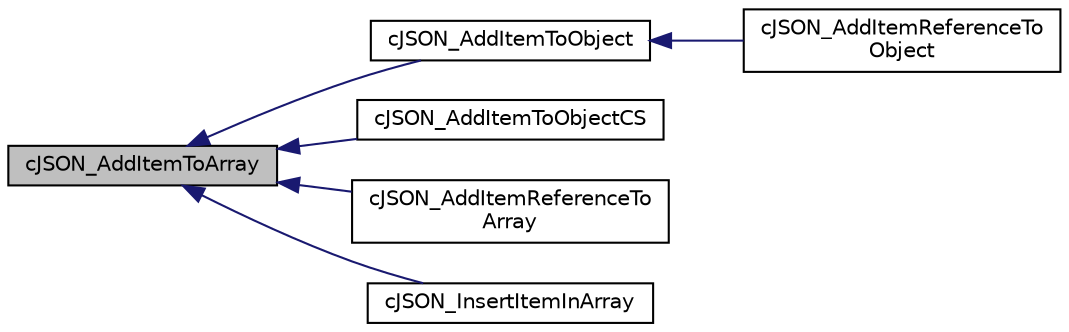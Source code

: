 digraph "cJSON_AddItemToArray"
{
  edge [fontname="Helvetica",fontsize="10",labelfontname="Helvetica",labelfontsize="10"];
  node [fontname="Helvetica",fontsize="10",shape=record];
  rankdir="LR";
  Node1 [label="cJSON_AddItemToArray",height=0.2,width=0.4,color="black", fillcolor="grey75", style="filled", fontcolor="black"];
  Node1 -> Node2 [dir="back",color="midnightblue",fontsize="10",style="solid",fontname="Helvetica"];
  Node2 [label="cJSON_AddItemToObject",height=0.2,width=0.4,color="black", fillcolor="white", style="filled",URL="$c_j_s_o_n_8h.html#a096004811663311569e95aa77518959c"];
  Node2 -> Node3 [dir="back",color="midnightblue",fontsize="10",style="solid",fontname="Helvetica"];
  Node3 [label="cJSON_AddItemReferenceTo\lObject",height=0.2,width=0.4,color="black", fillcolor="white", style="filled",URL="$c_j_s_o_n_8h.html#a001634f84d255810784155f4c8e4e288"];
  Node1 -> Node4 [dir="back",color="midnightblue",fontsize="10",style="solid",fontname="Helvetica"];
  Node4 [label="cJSON_AddItemToObjectCS",height=0.2,width=0.4,color="black", fillcolor="white", style="filled",URL="$c_j_s_o_n_8h.html#af5153e89d76785c5b2ebdd0d8e8f258e"];
  Node1 -> Node5 [dir="back",color="midnightblue",fontsize="10",style="solid",fontname="Helvetica"];
  Node5 [label="cJSON_AddItemReferenceTo\lArray",height=0.2,width=0.4,color="black", fillcolor="white", style="filled",URL="$c_j_s_o_n_8h.html#a076941e875d547f20959c66de97beee5"];
  Node1 -> Node6 [dir="back",color="midnightblue",fontsize="10",style="solid",fontname="Helvetica"];
  Node6 [label="cJSON_InsertItemInArray",height=0.2,width=0.4,color="black", fillcolor="white", style="filled",URL="$c_j_s_o_n_8h.html#a26521dbb099b8247457808972930547b"];
}
